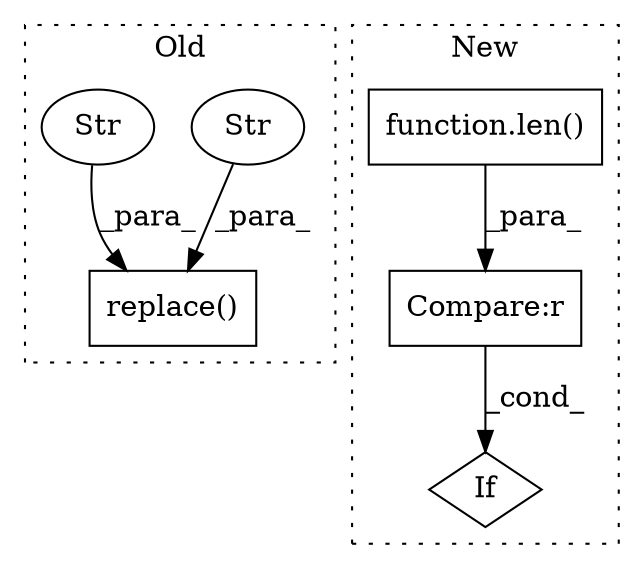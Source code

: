 digraph G {
subgraph cluster0 {
1 [label="replace()" a="75" s="2220,2262" l="33,1" shape="box"];
3 [label="Str" a="66" s="2259" l="3" shape="ellipse"];
4 [label="Str" a="66" s="2253" l="4" shape="ellipse"];
label = "Old";
style="dotted";
}
subgraph cluster1 {
2 [label="function.len()" a="75" s="3744,3758" l="4,1" shape="box"];
5 [label="If" a="96" s="3741" l="3" shape="diamond"];
6 [label="Compare:r" a="40" s="3744" l="19" shape="box"];
label = "New";
style="dotted";
}
2 -> 6 [label="_para_"];
3 -> 1 [label="_para_"];
4 -> 1 [label="_para_"];
6 -> 5 [label="_cond_"];
}